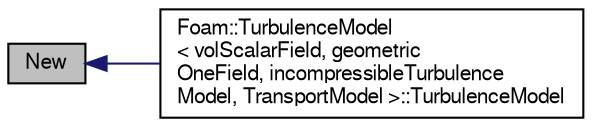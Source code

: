 digraph "New"
{
  bgcolor="transparent";
  edge [fontname="FreeSans",fontsize="10",labelfontname="FreeSans",labelfontsize="10"];
  node [fontname="FreeSans",fontsize="10",shape=record];
  rankdir="LR";
  Node7 [label="New",height=0.2,width=0.4,color="black", fillcolor="grey75", style="filled", fontcolor="black"];
  Node7 -> Node8 [dir="back",color="midnightblue",fontsize="10",style="solid",fontname="FreeSans"];
  Node8 [label="Foam::TurbulenceModel\l\< volScalarField, geometric\lOneField, incompressibleTurbulence\lModel, TransportModel \>::TurbulenceModel",height=0.2,width=0.4,color="black",URL="$a31310.html#a5ac876188792e5bb3a8a73e46d77fd33",tooltip="Construct. "];
}
